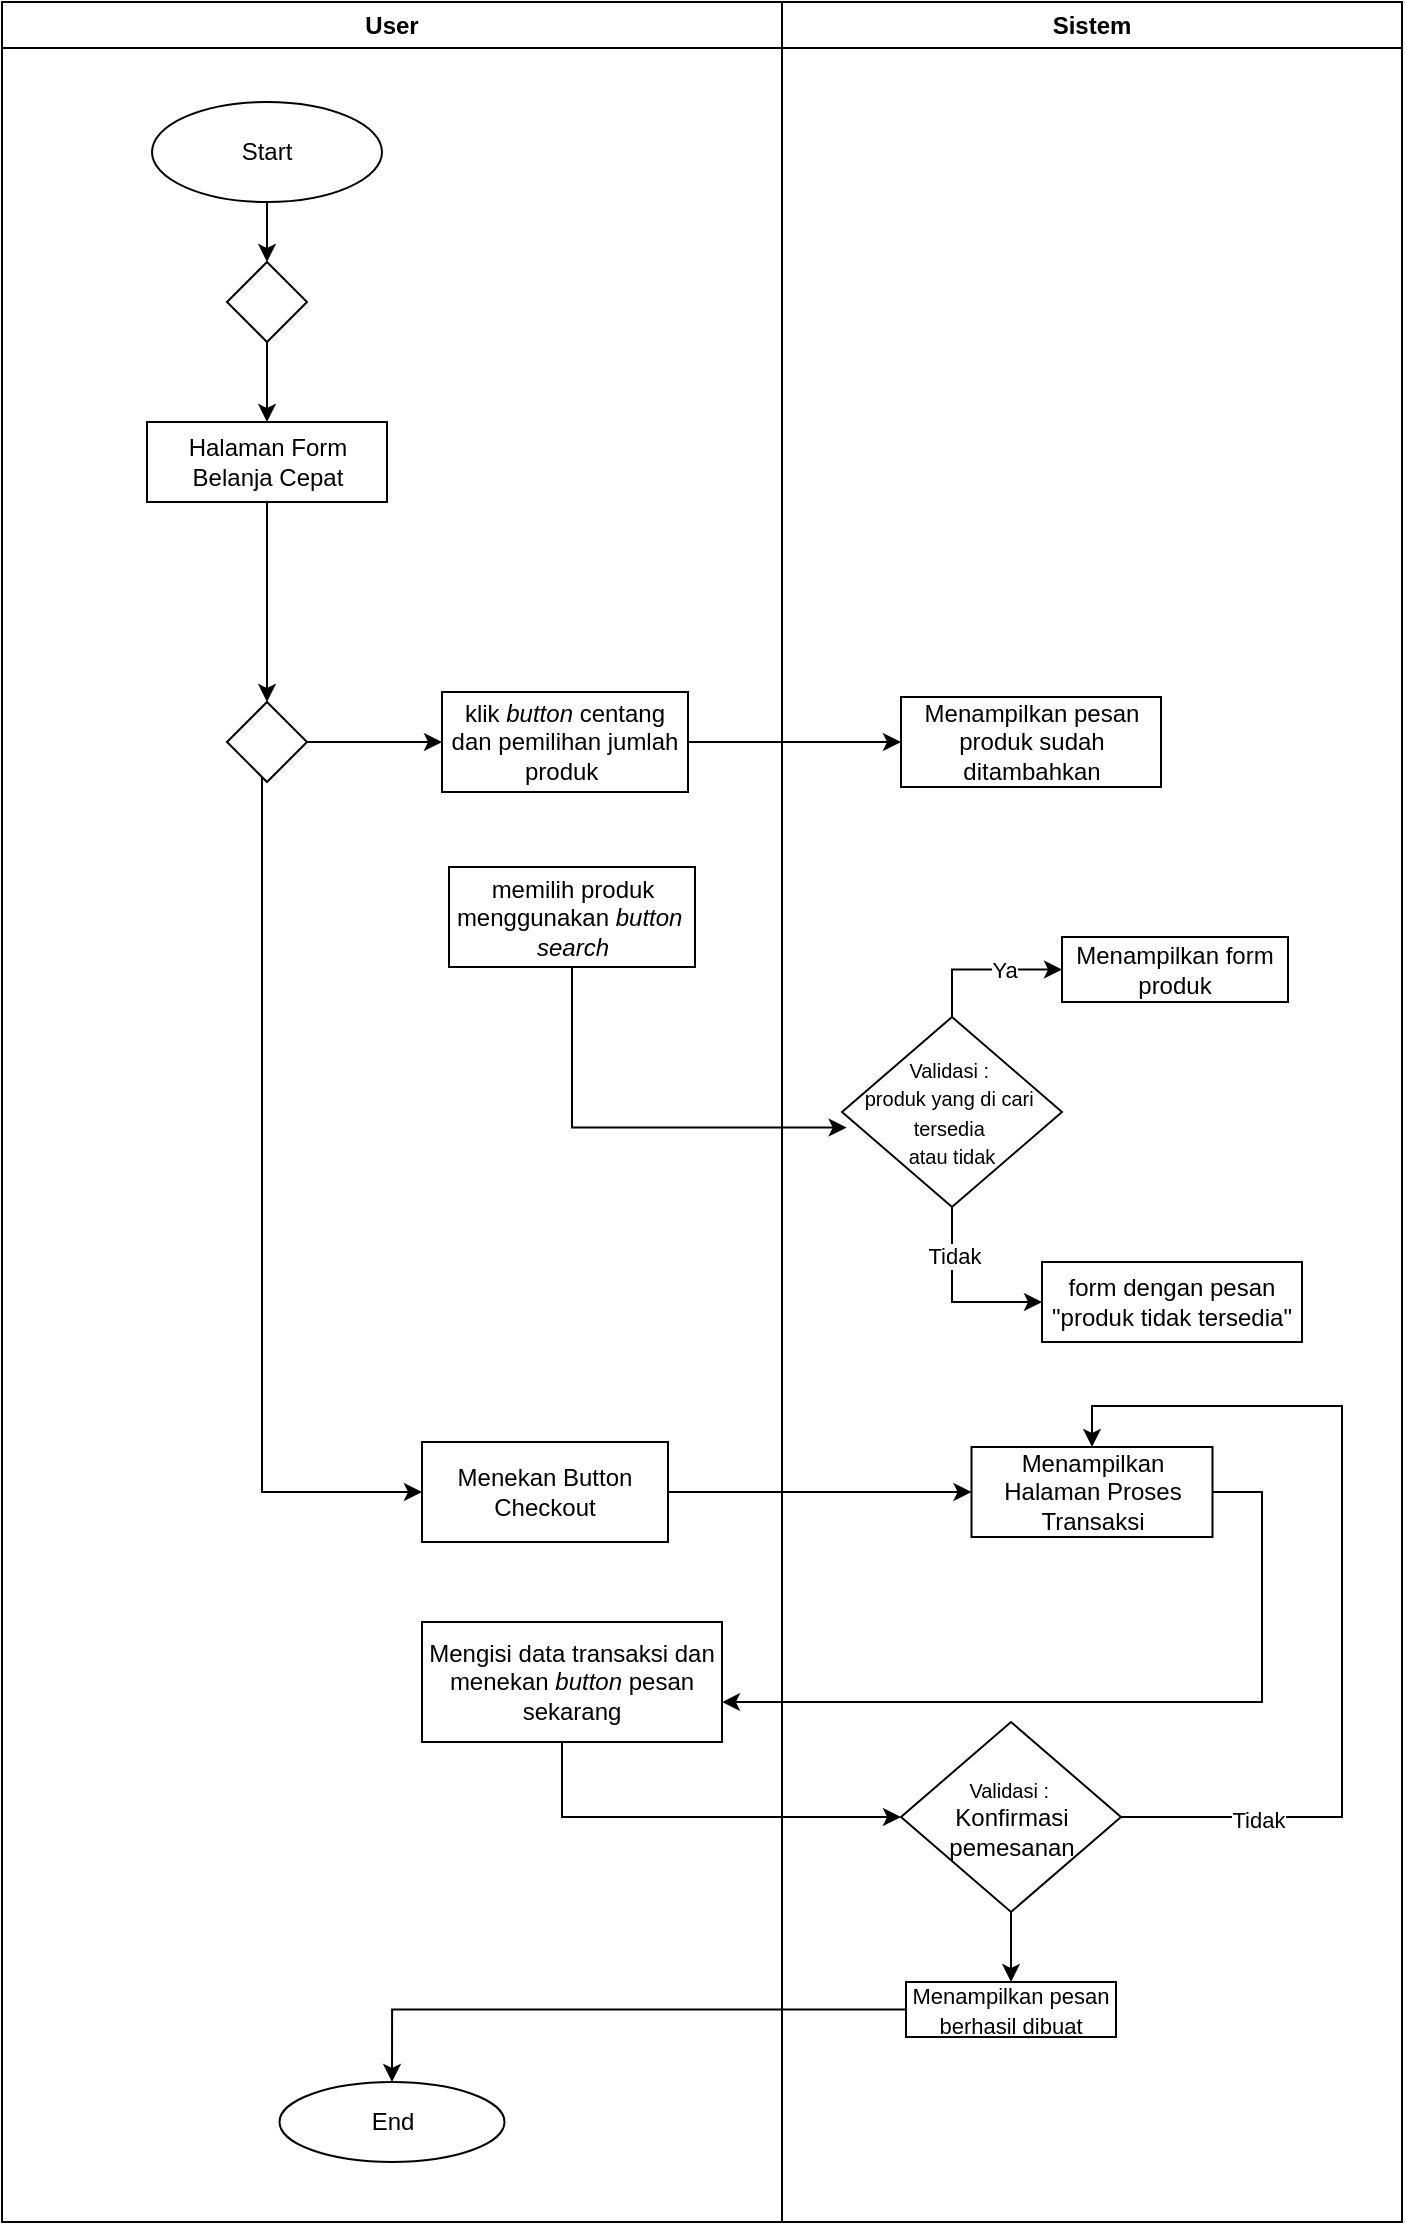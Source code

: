 <mxfile version="26.0.11">
  <diagram name="Page-1" id="LWBwI8ScnncNo1WxZ8MY">
    <mxGraphModel dx="957" dy="422" grid="1" gridSize="10" guides="1" tooltips="1" connect="1" arrows="1" fold="1" page="1" pageScale="1" pageWidth="850" pageHeight="1100" math="0" shadow="0">
      <root>
        <mxCell id="0" />
        <mxCell id="1" parent="0" />
        <mxCell id="nWeCvu2n60bJMO3mKfKt-1" value="User" style="swimlane;whiteSpace=wrap;html=1;" parent="1" vertex="1">
          <mxGeometry x="130" y="520" width="390" height="1110" as="geometry">
            <mxRectangle x="140" y="520" width="140" height="30" as="alternateBounds" />
          </mxGeometry>
        </mxCell>
        <mxCell id="tFtRwitO-CaLWMYE0mu--2" style="edgeStyle=orthogonalEdgeStyle;rounded=0;orthogonalLoop=1;jettySize=auto;html=1;" parent="nWeCvu2n60bJMO3mKfKt-1" source="nWeCvu2n60bJMO3mKfKt-4" target="tFtRwitO-CaLWMYE0mu--1" edge="1">
          <mxGeometry relative="1" as="geometry" />
        </mxCell>
        <mxCell id="nWeCvu2n60bJMO3mKfKt-4" value="Start" style="ellipse;whiteSpace=wrap;html=1;" parent="nWeCvu2n60bJMO3mKfKt-1" vertex="1">
          <mxGeometry x="75" y="50" width="115" height="50" as="geometry" />
        </mxCell>
        <mxCell id="q5prHMVFRJjdFCk8cDmZ-4" style="edgeStyle=orthogonalEdgeStyle;rounded=0;orthogonalLoop=1;jettySize=auto;html=1;entryX=0.5;entryY=0;entryDx=0;entryDy=0;" parent="nWeCvu2n60bJMO3mKfKt-1" source="nWeCvu2n60bJMO3mKfKt-13" target="q5prHMVFRJjdFCk8cDmZ-3" edge="1">
          <mxGeometry relative="1" as="geometry" />
        </mxCell>
        <mxCell id="nWeCvu2n60bJMO3mKfKt-13" value="Halaman Form Belanja Cepat" style="rounded=0;whiteSpace=wrap;html=1;" parent="nWeCvu2n60bJMO3mKfKt-1" vertex="1">
          <mxGeometry x="72.5" y="210" width="120" height="40" as="geometry" />
        </mxCell>
        <mxCell id="nWeCvu2n60bJMO3mKfKt-164" value="End" style="ellipse;whiteSpace=wrap;html=1;" parent="nWeCvu2n60bJMO3mKfKt-1" vertex="1">
          <mxGeometry x="138.75" y="1040" width="112.5" height="40" as="geometry" />
        </mxCell>
        <mxCell id="tFtRwitO-CaLWMYE0mu--21" style="edgeStyle=orthogonalEdgeStyle;rounded=0;orthogonalLoop=1;jettySize=auto;html=1;entryX=0;entryY=0.5;entryDx=0;entryDy=0;" parent="nWeCvu2n60bJMO3mKfKt-1" source="q5prHMVFRJjdFCk8cDmZ-3" target="tFtRwitO-CaLWMYE0mu--20" edge="1">
          <mxGeometry relative="1" as="geometry">
            <Array as="points">
              <mxPoint x="130" y="745" />
            </Array>
          </mxGeometry>
        </mxCell>
        <mxCell id="q5prHMVFRJjdFCk8cDmZ-3" value="" style="rhombus;whiteSpace=wrap;html=1;" parent="nWeCvu2n60bJMO3mKfKt-1" vertex="1">
          <mxGeometry x="112.5" y="350" width="40" height="40" as="geometry" />
        </mxCell>
        <mxCell id="tFtRwitO-CaLWMYE0mu--3" style="edgeStyle=orthogonalEdgeStyle;rounded=0;orthogonalLoop=1;jettySize=auto;html=1;entryX=0.5;entryY=0;entryDx=0;entryDy=0;" parent="nWeCvu2n60bJMO3mKfKt-1" source="tFtRwitO-CaLWMYE0mu--1" target="nWeCvu2n60bJMO3mKfKt-13" edge="1">
          <mxGeometry relative="1" as="geometry" />
        </mxCell>
        <mxCell id="tFtRwitO-CaLWMYE0mu--1" value="" style="rhombus;whiteSpace=wrap;html=1;" parent="nWeCvu2n60bJMO3mKfKt-1" vertex="1">
          <mxGeometry x="112.5" y="130" width="40" height="40" as="geometry" />
        </mxCell>
        <mxCell id="tFtRwitO-CaLWMYE0mu--20" value="Menekan Button Checkout" style="rounded=0;whiteSpace=wrap;html=1;" parent="nWeCvu2n60bJMO3mKfKt-1" vertex="1">
          <mxGeometry x="210" y="720" width="123" height="50" as="geometry" />
        </mxCell>
        <mxCell id="q5prHMVFRJjdFCk8cDmZ-16" value="&lt;span style=&quot;line-height: 107%; font-family: Calibri, sans-serif;&quot; lang=&quot;SV&quot;&gt;&lt;font style=&quot;font-size: 12px;&quot;&gt;klik &lt;i style=&quot;&quot;&gt;button &lt;/i&gt;centang dan pemilihan jumlah produk&amp;nbsp;&lt;/font&gt;&lt;/span&gt;" style="rounded=0;whiteSpace=wrap;html=1;" parent="nWeCvu2n60bJMO3mKfKt-1" vertex="1">
          <mxGeometry x="220" y="345" width="123" height="50" as="geometry" />
        </mxCell>
        <mxCell id="q5prHMVFRJjdFCk8cDmZ-18" style="edgeStyle=orthogonalEdgeStyle;rounded=0;orthogonalLoop=1;jettySize=auto;html=1;entryX=0;entryY=0.5;entryDx=0;entryDy=0;" parent="nWeCvu2n60bJMO3mKfKt-1" source="q5prHMVFRJjdFCk8cDmZ-3" target="q5prHMVFRJjdFCk8cDmZ-16" edge="1">
          <mxGeometry relative="1" as="geometry">
            <Array as="points">
              <mxPoint x="220" y="370" />
            </Array>
          </mxGeometry>
        </mxCell>
        <mxCell id="tFtRwitO-CaLWMYE0mu--24" value="&lt;span style=&quot;font-family: Calibri, sans-serif;&quot; lang=&quot;SV&quot;&gt;&lt;font style=&quot;font-size: 12px;&quot;&gt;Mengisi data transaksi dan menekan &lt;i style=&quot;&quot;&gt;button&lt;b&gt; &lt;/b&gt;&lt;/i&gt;pesan&lt;br&gt;sekarang&lt;/font&gt;&lt;/span&gt;" style="rounded=0;whiteSpace=wrap;html=1;" parent="nWeCvu2n60bJMO3mKfKt-1" vertex="1">
          <mxGeometry x="210" y="810" width="150" height="60" as="geometry" />
        </mxCell>
        <mxCell id="nWeCvu2n60bJMO3mKfKt-3" value="Sistem" style="swimlane;whiteSpace=wrap;html=1;" parent="1" vertex="1">
          <mxGeometry x="520" y="520" width="310" height="1110" as="geometry" />
        </mxCell>
        <mxCell id="q5prHMVFRJjdFCk8cDmZ-1" value="&lt;span style=&quot;font-family: Calibri, sans-serif;&quot;&gt;memilih produk menggunakan&amp;nbsp;&lt;/span&gt;&lt;i style=&quot;font-family: Calibri, sans-serif;&quot;&gt;button&amp;nbsp; search&lt;/i&gt;" style="rounded=0;whiteSpace=wrap;html=1;" parent="nWeCvu2n60bJMO3mKfKt-3" vertex="1">
          <mxGeometry x="-166.5" y="432.5" width="123" height="50" as="geometry" />
        </mxCell>
        <mxCell id="q5prHMVFRJjdFCk8cDmZ-19" value="&lt;span style=&quot;line-height: 107%; font-family: Calibri, sans-serif;&quot; lang=&quot;SV&quot;&gt;&lt;font style=&quot;font-size: 12px;&quot;&gt;Menampilkan pesan produk sudah ditambahkan&lt;/font&gt;&lt;/span&gt;" style="rounded=0;whiteSpace=wrap;html=1;" parent="nWeCvu2n60bJMO3mKfKt-3" vertex="1">
          <mxGeometry x="59.5" y="347.5" width="130" height="45" as="geometry" />
        </mxCell>
        <mxCell id="tFtRwitO-CaLWMYE0mu--10" style="edgeStyle=orthogonalEdgeStyle;rounded=0;orthogonalLoop=1;jettySize=auto;html=1;entryX=0.021;entryY=0.582;entryDx=0;entryDy=0;entryPerimeter=0;" parent="nWeCvu2n60bJMO3mKfKt-3" source="q5prHMVFRJjdFCk8cDmZ-1" edge="1">
          <mxGeometry relative="1" as="geometry">
            <Array as="points">
              <mxPoint x="-105" y="563" />
            </Array>
            <mxPoint x="32.31" y="562.79" as="targetPoint" />
          </mxGeometry>
        </mxCell>
        <mxCell id="tFtRwitO-CaLWMYE0mu--22" value="&lt;font style=&quot;font-size: 12px;&quot;&gt;Menampilkan Halaman Proses Transaksi&lt;/font&gt;" style="rounded=0;whiteSpace=wrap;html=1;" parent="nWeCvu2n60bJMO3mKfKt-3" vertex="1">
          <mxGeometry x="94.75" y="722.5" width="120.5" height="45" as="geometry" />
        </mxCell>
        <mxCell id="tFtRwitO-CaLWMYE0mu--30" style="edgeStyle=orthogonalEdgeStyle;rounded=0;orthogonalLoop=1;jettySize=auto;html=1;entryX=0.5;entryY=0;entryDx=0;entryDy=0;" parent="nWeCvu2n60bJMO3mKfKt-3" source="tFtRwitO-CaLWMYE0mu--28" target="tFtRwitO-CaLWMYE0mu--22" edge="1">
          <mxGeometry relative="1" as="geometry">
            <Array as="points">
              <mxPoint x="280" y="908" />
              <mxPoint x="280" y="702" />
              <mxPoint x="155" y="702" />
            </Array>
          </mxGeometry>
        </mxCell>
        <mxCell id="tFtRwitO-CaLWMYE0mu--31" value="Tidak" style="edgeLabel;html=1;align=center;verticalAlign=middle;resizable=0;points=[];" parent="tFtRwitO-CaLWMYE0mu--30" vertex="1" connectable="0">
          <mxGeometry x="-0.702" y="-1" relative="1" as="geometry">
            <mxPoint x="-1" as="offset" />
          </mxGeometry>
        </mxCell>
        <mxCell id="tFtRwitO-CaLWMYE0mu--33" style="edgeStyle=orthogonalEdgeStyle;rounded=0;orthogonalLoop=1;jettySize=auto;html=1;entryX=0.5;entryY=0;entryDx=0;entryDy=0;" parent="nWeCvu2n60bJMO3mKfKt-3" source="tFtRwitO-CaLWMYE0mu--28" target="tFtRwitO-CaLWMYE0mu--32" edge="1">
          <mxGeometry relative="1" as="geometry" />
        </mxCell>
        <mxCell id="tFtRwitO-CaLWMYE0mu--28" value="&lt;font style=&quot;font-size: 10px;&quot;&gt;Validasi :&amp;nbsp;&lt;/font&gt;&lt;div&gt;Konfirmasi pemesanan&lt;/div&gt;" style="rhombus;whiteSpace=wrap;html=1;" parent="nWeCvu2n60bJMO3mKfKt-3" vertex="1">
          <mxGeometry x="59.5" y="860" width="110" height="95" as="geometry" />
        </mxCell>
        <mxCell id="tFtRwitO-CaLWMYE0mu--32" value="&lt;font style=&quot;font-size: 11px;&quot;&gt;Menampilkan pesan berhasil dibuat&lt;/font&gt;" style="rounded=0;whiteSpace=wrap;html=1;" parent="nWeCvu2n60bJMO3mKfKt-3" vertex="1">
          <mxGeometry x="62" y="990" width="105" height="27.5" as="geometry" />
        </mxCell>
        <mxCell id="41dcMxGTaW6IGdNTeE_z-4" style="edgeStyle=orthogonalEdgeStyle;rounded=0;orthogonalLoop=1;jettySize=auto;html=1;entryX=0;entryY=0.5;entryDx=0;entryDy=0;" edge="1" parent="nWeCvu2n60bJMO3mKfKt-3" source="41dcMxGTaW6IGdNTeE_z-2" target="41dcMxGTaW6IGdNTeE_z-3">
          <mxGeometry relative="1" as="geometry">
            <mxPoint x="120" y="660" as="targetPoint" />
          </mxGeometry>
        </mxCell>
        <mxCell id="41dcMxGTaW6IGdNTeE_z-5" value="Tidak" style="edgeLabel;html=1;align=center;verticalAlign=middle;resizable=0;points=[];" vertex="1" connectable="0" parent="41dcMxGTaW6IGdNTeE_z-4">
          <mxGeometry x="-0.467" y="1" relative="1" as="geometry">
            <mxPoint as="offset" />
          </mxGeometry>
        </mxCell>
        <mxCell id="41dcMxGTaW6IGdNTeE_z-9" style="edgeStyle=orthogonalEdgeStyle;rounded=0;orthogonalLoop=1;jettySize=auto;html=1;entryX=0;entryY=0.5;entryDx=0;entryDy=0;" edge="1" parent="nWeCvu2n60bJMO3mKfKt-3" source="41dcMxGTaW6IGdNTeE_z-2" target="41dcMxGTaW6IGdNTeE_z-8">
          <mxGeometry relative="1" as="geometry" />
        </mxCell>
        <mxCell id="41dcMxGTaW6IGdNTeE_z-10" value="Ya" style="edgeLabel;html=1;align=center;verticalAlign=middle;resizable=0;points=[];" vertex="1" connectable="0" parent="41dcMxGTaW6IGdNTeE_z-9">
          <mxGeometry x="0.248" relative="1" as="geometry">
            <mxPoint as="offset" />
          </mxGeometry>
        </mxCell>
        <mxCell id="41dcMxGTaW6IGdNTeE_z-2" value="&lt;font style=&quot;font-size: 10px;&quot;&gt;Validasi :&amp;nbsp;&lt;/font&gt;&lt;div&gt;&lt;span style=&quot;font-size: 10px;&quot;&gt;produk yang di cari&amp;nbsp;&lt;/span&gt;&lt;/div&gt;&lt;div&gt;&lt;span style=&quot;font-size: 10px;&quot;&gt;tersedia&amp;nbsp;&lt;/span&gt;&lt;/div&gt;&lt;div&gt;&lt;span style=&quot;font-size: 10px;&quot;&gt;atau tidak&lt;/span&gt;&lt;/div&gt;" style="rhombus;whiteSpace=wrap;html=1;" vertex="1" parent="nWeCvu2n60bJMO3mKfKt-3">
          <mxGeometry x="30" y="507.5" width="110" height="95" as="geometry" />
        </mxCell>
        <mxCell id="41dcMxGTaW6IGdNTeE_z-3" value="form dengan pesan &quot;produk tidak tersedia&quot;" style="rounded=0;whiteSpace=wrap;html=1;" vertex="1" parent="nWeCvu2n60bJMO3mKfKt-3">
          <mxGeometry x="130" y="630" width="130" height="40" as="geometry" />
        </mxCell>
        <mxCell id="41dcMxGTaW6IGdNTeE_z-8" value="Menampilkan form produk" style="rounded=0;whiteSpace=wrap;html=1;" vertex="1" parent="nWeCvu2n60bJMO3mKfKt-3">
          <mxGeometry x="140" y="467.5" width="113" height="32.5" as="geometry" />
        </mxCell>
        <mxCell id="q5prHMVFRJjdFCk8cDmZ-20" style="edgeStyle=orthogonalEdgeStyle;rounded=0;orthogonalLoop=1;jettySize=auto;html=1;" parent="1" source="q5prHMVFRJjdFCk8cDmZ-16" target="q5prHMVFRJjdFCk8cDmZ-19" edge="1">
          <mxGeometry relative="1" as="geometry" />
        </mxCell>
        <mxCell id="tFtRwitO-CaLWMYE0mu--23" style="edgeStyle=orthogonalEdgeStyle;rounded=0;orthogonalLoop=1;jettySize=auto;html=1;" parent="1" source="tFtRwitO-CaLWMYE0mu--20" target="tFtRwitO-CaLWMYE0mu--22" edge="1">
          <mxGeometry relative="1" as="geometry" />
        </mxCell>
        <mxCell id="tFtRwitO-CaLWMYE0mu--29" style="edgeStyle=orthogonalEdgeStyle;rounded=0;orthogonalLoop=1;jettySize=auto;html=1;entryX=0;entryY=0.5;entryDx=0;entryDy=0;" parent="1" source="tFtRwitO-CaLWMYE0mu--24" target="tFtRwitO-CaLWMYE0mu--28" edge="1">
          <mxGeometry relative="1" as="geometry">
            <Array as="points">
              <mxPoint x="410" y="1428" />
            </Array>
          </mxGeometry>
        </mxCell>
        <mxCell id="tFtRwitO-CaLWMYE0mu--34" style="edgeStyle=orthogonalEdgeStyle;rounded=0;orthogonalLoop=1;jettySize=auto;html=1;" parent="1" source="tFtRwitO-CaLWMYE0mu--32" target="nWeCvu2n60bJMO3mKfKt-164" edge="1">
          <mxGeometry relative="1" as="geometry" />
        </mxCell>
        <mxCell id="41dcMxGTaW6IGdNTeE_z-11" style="edgeStyle=orthogonalEdgeStyle;rounded=0;orthogonalLoop=1;jettySize=auto;html=1;entryX=1;entryY=0.667;entryDx=0;entryDy=0;entryPerimeter=0;" edge="1" parent="1" source="tFtRwitO-CaLWMYE0mu--22" target="tFtRwitO-CaLWMYE0mu--24">
          <mxGeometry relative="1" as="geometry">
            <Array as="points">
              <mxPoint x="760" y="1265" />
              <mxPoint x="760" y="1370" />
            </Array>
          </mxGeometry>
        </mxCell>
      </root>
    </mxGraphModel>
  </diagram>
</mxfile>
